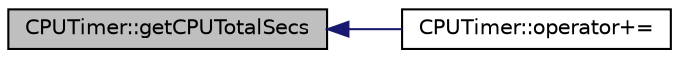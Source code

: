 digraph "CPUTimer::getCPUTotalSecs"
{
 // INTERACTIVE_SVG=YES
  edge [fontname="Helvetica",fontsize="10",labelfontname="Helvetica",labelfontsize="10"];
  node [fontname="Helvetica",fontsize="10",shape=record];
  rankdir="LR";
  Node13 [label="CPUTimer::getCPUTotalSecs",height=0.2,width=0.4,color="black", fillcolor="grey75", style="filled", fontcolor="black"];
  Node13 -> Node14 [dir="back",color="midnightblue",fontsize="10",style="solid"];
  Node14 [label="CPUTimer::operator+=",height=0.2,width=0.4,color="black", fillcolor="white", style="filled",URL="$class_c_p_u_timer.html#ab11c8b37836afcacfc60341cfa6f21b3"];
}
